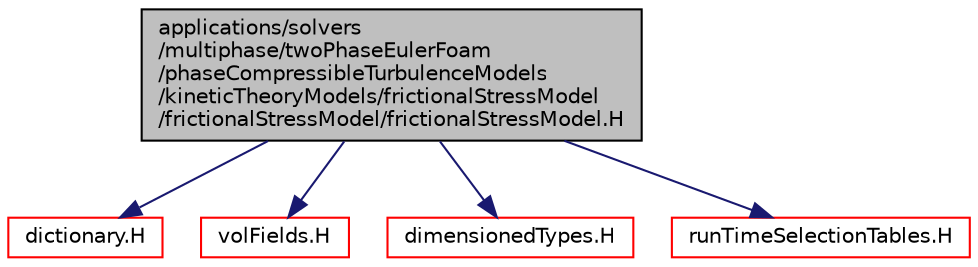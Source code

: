 digraph "applications/solvers/multiphase/twoPhaseEulerFoam/phaseCompressibleTurbulenceModels/kineticTheoryModels/frictionalStressModel/frictionalStressModel/frictionalStressModel.H"
{
  bgcolor="transparent";
  edge [fontname="Helvetica",fontsize="10",labelfontname="Helvetica",labelfontsize="10"];
  node [fontname="Helvetica",fontsize="10",shape=record];
  Node0 [label="applications/solvers\l/multiphase/twoPhaseEulerFoam\l/phaseCompressibleTurbulenceModels\l/kineticTheoryModels/frictionalStressModel\l/frictionalStressModel/frictionalStressModel.H",height=0.2,width=0.4,color="black", fillcolor="grey75", style="filled", fontcolor="black"];
  Node0 -> Node1 [color="midnightblue",fontsize="10",style="solid",fontname="Helvetica"];
  Node1 [label="dictionary.H",height=0.2,width=0.4,color="red",URL="$a09506.html"];
  Node0 -> Node85 [color="midnightblue",fontsize="10",style="solid",fontname="Helvetica"];
  Node85 [label="volFields.H",height=0.2,width=0.4,color="red",URL="$a02912.html"];
  Node0 -> Node100 [color="midnightblue",fontsize="10",style="solid",fontname="Helvetica"];
  Node100 [label="dimensionedTypes.H",height=0.2,width=0.4,color="red",URL="$a10091.html"];
  Node0 -> Node68 [color="midnightblue",fontsize="10",style="solid",fontname="Helvetica"];
  Node68 [label="runTimeSelectionTables.H",height=0.2,width=0.4,color="red",URL="$a09992.html",tooltip="Macros to ease declaration of run-time selection tables. "];
}
